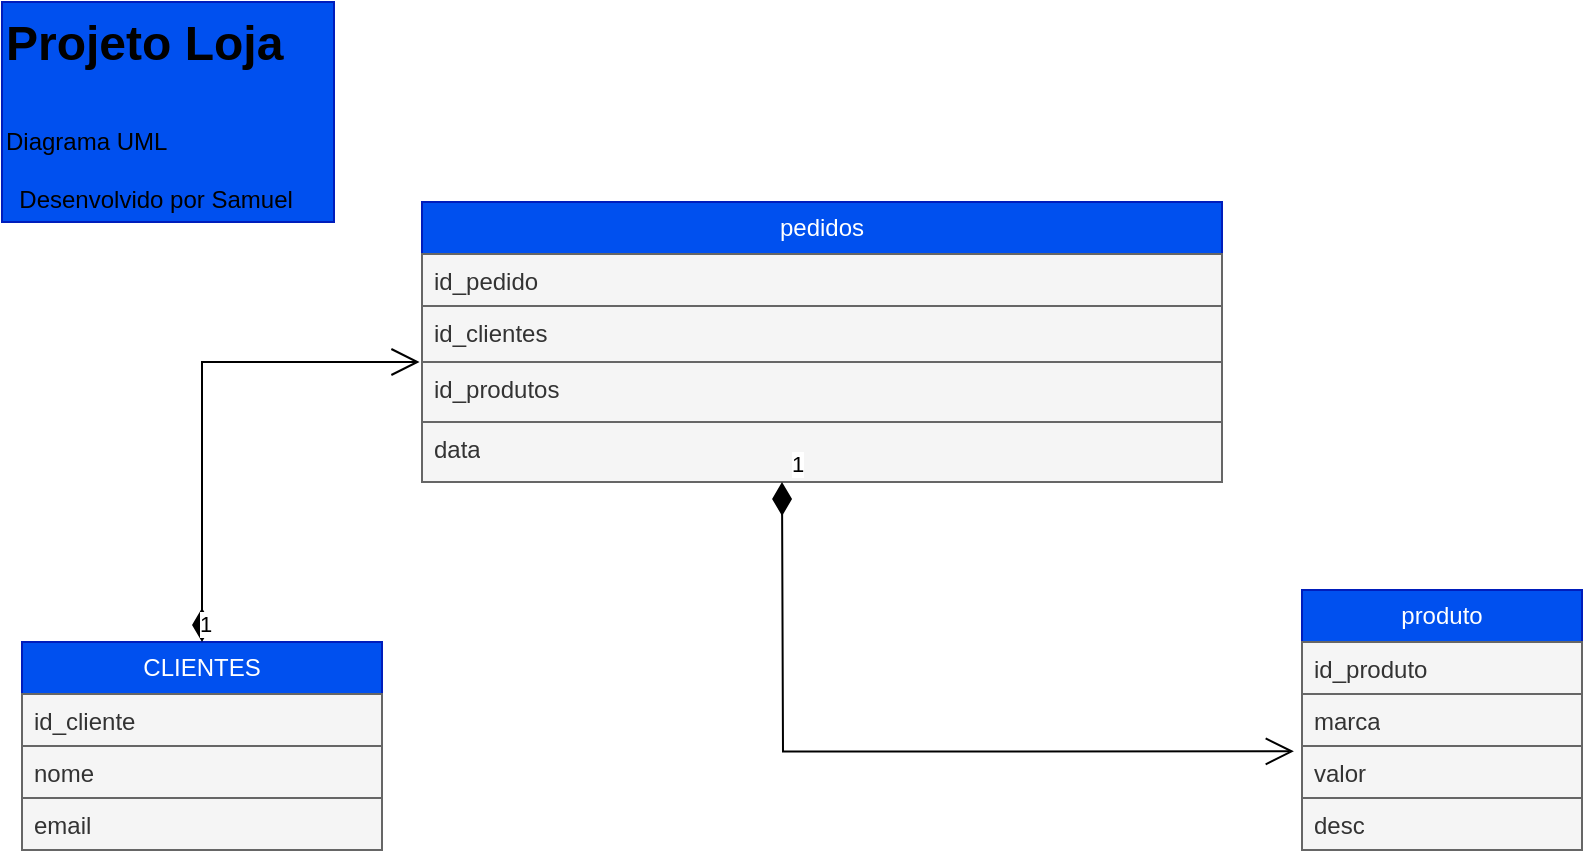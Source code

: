 <mxfile version="26.0.16">
  <diagram name="Página-1" id="e9_0pU-IK-zeUqq-PyyQ">
    <mxGraphModel dx="794" dy="1623" grid="1" gridSize="10" guides="1" tooltips="1" connect="1" arrows="1" fold="1" page="1" pageScale="1" pageWidth="827" pageHeight="1169" math="0" shadow="0">
      <root>
        <mxCell id="0" />
        <mxCell id="1" parent="0" />
        <mxCell id="nAee7PLJndJBKkn0xrwk-5" value="CLIENTES" style="swimlane;fontStyle=0;childLayout=stackLayout;horizontal=1;startSize=26;fillColor=#0050ef;horizontalStack=0;resizeParent=1;resizeParentMax=0;resizeLast=0;collapsible=1;marginBottom=0;whiteSpace=wrap;html=1;fontColor=#ffffff;strokeColor=#001DBC;" vertex="1" parent="1">
          <mxGeometry x="20" y="260" width="180" height="104" as="geometry" />
        </mxCell>
        <mxCell id="nAee7PLJndJBKkn0xrwk-6" value="id_cliente" style="text;strokeColor=#666666;fillColor=#f5f5f5;align=left;verticalAlign=top;spacingLeft=4;spacingRight=4;overflow=hidden;rotatable=0;points=[[0,0.5],[1,0.5]];portConstraint=eastwest;whiteSpace=wrap;html=1;fontColor=#333333;" vertex="1" parent="nAee7PLJndJBKkn0xrwk-5">
          <mxGeometry y="26" width="180" height="26" as="geometry" />
        </mxCell>
        <mxCell id="nAee7PLJndJBKkn0xrwk-7" value="nome" style="text;strokeColor=#666666;fillColor=#f5f5f5;align=left;verticalAlign=top;spacingLeft=4;spacingRight=4;overflow=hidden;rotatable=0;points=[[0,0.5],[1,0.5]];portConstraint=eastwest;whiteSpace=wrap;html=1;fontColor=#333333;" vertex="1" parent="nAee7PLJndJBKkn0xrwk-5">
          <mxGeometry y="52" width="180" height="26" as="geometry" />
        </mxCell>
        <mxCell id="nAee7PLJndJBKkn0xrwk-8" value="email" style="text;strokeColor=#666666;fillColor=#f5f5f5;align=left;verticalAlign=top;spacingLeft=4;spacingRight=4;overflow=hidden;rotatable=0;points=[[0,0.5],[1,0.5]];portConstraint=eastwest;whiteSpace=wrap;html=1;fontColor=#333333;" vertex="1" parent="nAee7PLJndJBKkn0xrwk-5">
          <mxGeometry y="78" width="180" height="26" as="geometry" />
        </mxCell>
        <mxCell id="nAee7PLJndJBKkn0xrwk-9" value="produto" style="swimlane;fontStyle=0;childLayout=stackLayout;horizontal=1;startSize=26;fillColor=#0050ef;horizontalStack=0;resizeParent=1;resizeParentMax=0;resizeLast=0;collapsible=1;marginBottom=0;whiteSpace=wrap;html=1;fontColor=#ffffff;strokeColor=#001DBC;" vertex="1" parent="1">
          <mxGeometry x="660" y="234" width="140" height="130" as="geometry" />
        </mxCell>
        <mxCell id="nAee7PLJndJBKkn0xrwk-10" value="id_produto" style="text;strokeColor=#666666;fillColor=#f5f5f5;align=left;verticalAlign=top;spacingLeft=4;spacingRight=4;overflow=hidden;rotatable=0;points=[[0,0.5],[1,0.5]];portConstraint=eastwest;whiteSpace=wrap;html=1;fontColor=#333333;" vertex="1" parent="nAee7PLJndJBKkn0xrwk-9">
          <mxGeometry y="26" width="140" height="26" as="geometry" />
        </mxCell>
        <mxCell id="nAee7PLJndJBKkn0xrwk-11" value="marca" style="text;strokeColor=#666666;fillColor=#f5f5f5;align=left;verticalAlign=top;spacingLeft=4;spacingRight=4;overflow=hidden;rotatable=0;points=[[0,0.5],[1,0.5]];portConstraint=eastwest;whiteSpace=wrap;html=1;fontColor=#333333;" vertex="1" parent="nAee7PLJndJBKkn0xrwk-9">
          <mxGeometry y="52" width="140" height="26" as="geometry" />
        </mxCell>
        <mxCell id="nAee7PLJndJBKkn0xrwk-12" value="valor&lt;span style=&quot;color: rgba(0, 0, 0, 0); font-family: monospace; font-size: 0px; text-wrap-mode: nowrap;&quot;&gt;%3CmxGraphModel%3E%3Croot%3E%3CmxCell%20id%3D%220%22%2F%3E%3CmxCell%20id%3D%221%22%20parent%3D%220%22%2F%3E%3CmxCell%20id%3D%222%22%20value%3D%22%2B%20field%3A%20type%22%20style%3D%22text%3BstrokeColor%3Dnone%3BfillColor%3Dnone%3Balign%3Dleft%3BverticalAlign%3Dtop%3BspacingLeft%3D4%3BspacingRight%3D4%3Boverflow%3Dhidden%3Brotatable%3D0%3Bpoints%3D%5B%5B0%2C0.5%5D%2C%5B1%2C0.5%5D%5D%3BportConstraint%3Deastwest%3BwhiteSpace%3Dwrap%3Bhtml%3D1%3B%22%20vertex%3D%221%22%20parent%3D%221%22%3E%3CmxGeometry%20x%3D%22280%22%20y%3D%22118%22%20width%3D%22190%22%20height%3D%2232%22%20as%3D%22geometry%22%2F%3E%3C%2FmxCell%3E%3C%2Froot%3E%3C%2FmxGraphModel%3E&lt;/span&gt;&lt;span style=&quot;color: rgba(0, 0, 0, 0); font-family: monospace; font-size: 0px; text-wrap-mode: nowrap;&quot;&gt;%3CmxGraphModel%3E%3Croot%3E%3CmxCell%20id%3D%220%22%2F%3E%3CmxCell%20id%3D%221%22%20parent%3D%220%22%2F%3E%3CmxCell%20id%3D%222%22%20value%3D%22%2B%20field%3A%20type%22%20style%3D%22text%3BstrokeColor%3Dnone%3BfillColor%3Dnone%3Balign%3Dleft%3BverticalAlign%3Dtop%3BspacingLeft%3D4%3BspacingRight%3D4%3Boverflow%3Dhidden%3Brotatable%3D0%3Bpoints%3D%5B%5B0%2C0.5%5D%2C%5B1%2C0.5%5D%5D%3BportConstraint%3Deastwest%3BwhiteSpace%3Dwrap%3Bhtml%3D1%3B%22%20vertex%3D%221%22%20parent%3D%221%22%3E%3CmxGeometry%20x%3D%22280%22%20y%3D%22118%22%20width%3D%22190%22%20height%3D%2232%22%20as%3D%22geometry%22%2F%3E%3C%2FmxCell%3E%3C%2Froot%3E%3C%2FmxGraphModel%3E&lt;/span&gt;" style="text;strokeColor=#666666;fillColor=#f5f5f5;align=left;verticalAlign=top;spacingLeft=4;spacingRight=4;overflow=hidden;rotatable=0;points=[[0,0.5],[1,0.5]];portConstraint=eastwest;whiteSpace=wrap;html=1;fontColor=#333333;" vertex="1" parent="nAee7PLJndJBKkn0xrwk-9">
          <mxGeometry y="78" width="140" height="26" as="geometry" />
        </mxCell>
        <mxCell id="nAee7PLJndJBKkn0xrwk-19" value="desc" style="text;strokeColor=#666666;fillColor=#f5f5f5;align=left;verticalAlign=top;spacingLeft=4;spacingRight=4;overflow=hidden;rotatable=0;points=[[0,0.5],[1,0.5]];portConstraint=eastwest;whiteSpace=wrap;html=1;fontColor=#333333;" vertex="1" parent="nAee7PLJndJBKkn0xrwk-9">
          <mxGeometry y="104" width="140" height="26" as="geometry" />
        </mxCell>
        <mxCell id="nAee7PLJndJBKkn0xrwk-13" value="pedidos" style="swimlane;fontStyle=0;childLayout=stackLayout;horizontal=1;startSize=26;fillColor=#0050ef;horizontalStack=0;resizeParent=1;resizeParentMax=0;resizeLast=0;collapsible=1;marginBottom=0;whiteSpace=wrap;html=1;fontColor=#ffffff;strokeColor=#001DBC;" vertex="1" parent="1">
          <mxGeometry x="220" y="40" width="400" height="140" as="geometry" />
        </mxCell>
        <mxCell id="nAee7PLJndJBKkn0xrwk-14" value="id_pedido" style="text;strokeColor=#666666;fillColor=#f5f5f5;align=left;verticalAlign=top;spacingLeft=4;spacingRight=4;overflow=hidden;rotatable=0;points=[[0,0.5],[1,0.5]];portConstraint=eastwest;whiteSpace=wrap;html=1;fontColor=#333333;" vertex="1" parent="nAee7PLJndJBKkn0xrwk-13">
          <mxGeometry y="26" width="400" height="26" as="geometry" />
        </mxCell>
        <mxCell id="nAee7PLJndJBKkn0xrwk-15" value="id_clientes" style="text;strokeColor=#666666;fillColor=#f5f5f5;align=left;verticalAlign=top;spacingLeft=4;spacingRight=4;overflow=hidden;rotatable=0;points=[[0,0.5],[1,0.5]];portConstraint=eastwest;whiteSpace=wrap;html=1;fontColor=#333333;" vertex="1" parent="nAee7PLJndJBKkn0xrwk-13">
          <mxGeometry y="52" width="400" height="28" as="geometry" />
        </mxCell>
        <mxCell id="nAee7PLJndJBKkn0xrwk-16" value="id_produtos" style="text;strokeColor=#666666;fillColor=#f5f5f5;align=left;verticalAlign=top;spacingLeft=4;spacingRight=4;overflow=hidden;rotatable=0;points=[[0,0.5],[1,0.5]];portConstraint=eastwest;whiteSpace=wrap;html=1;fontColor=#333333;" vertex="1" parent="nAee7PLJndJBKkn0xrwk-13">
          <mxGeometry y="80" width="400" height="30" as="geometry" />
        </mxCell>
        <mxCell id="nAee7PLJndJBKkn0xrwk-18" value="data" style="text;strokeColor=#666666;fillColor=#f5f5f5;align=left;verticalAlign=top;spacingLeft=4;spacingRight=4;overflow=hidden;rotatable=0;points=[[0,0.5],[1,0.5]];portConstraint=eastwest;whiteSpace=wrap;html=1;fontColor=#333333;" vertex="1" parent="nAee7PLJndJBKkn0xrwk-13">
          <mxGeometry y="110" width="400" height="30" as="geometry" />
        </mxCell>
        <mxCell id="nAee7PLJndJBKkn0xrwk-24" value="1" style="endArrow=open;html=1;endSize=12;startArrow=diamondThin;startSize=14;startFill=1;edgeStyle=orthogonalEdgeStyle;align=left;verticalAlign=bottom;rounded=0;exitX=0.5;exitY=0;exitDx=0;exitDy=0;entryX=-0.003;entryY=0;entryDx=0;entryDy=0;entryPerimeter=0;" edge="1" parent="1" source="nAee7PLJndJBKkn0xrwk-5" target="nAee7PLJndJBKkn0xrwk-16">
          <mxGeometry x="-1" y="3" relative="1" as="geometry">
            <mxPoint x="30" y="160" as="sourcePoint" />
            <mxPoint x="190" y="160" as="targetPoint" />
            <Array as="points">
              <mxPoint x="110" y="120" />
            </Array>
          </mxGeometry>
        </mxCell>
        <mxCell id="nAee7PLJndJBKkn0xrwk-28" value="1" style="endArrow=open;html=1;endSize=12;startArrow=diamondThin;startSize=14;startFill=1;edgeStyle=orthogonalEdgeStyle;align=left;verticalAlign=bottom;rounded=0;entryX=-0.029;entryY=0.103;entryDx=0;entryDy=0;entryPerimeter=0;" edge="1" parent="1" target="nAee7PLJndJBKkn0xrwk-12">
          <mxGeometry x="-1" y="3" relative="1" as="geometry">
            <mxPoint x="400" y="180" as="sourcePoint" />
            <mxPoint x="490" y="240" as="targetPoint" />
          </mxGeometry>
        </mxCell>
        <mxCell id="nAee7PLJndJBKkn0xrwk-29" value="&lt;h1 style=&quot;margin-top: 0px;&quot;&gt;&lt;span style=&quot;background-color: transparent; color: light-dark(rgb(0, 0, 0), rgb(255, 255, 255));&quot;&gt;Projeto Loja&lt;/span&gt;&lt;/h1&gt;&lt;h1 style=&quot;margin-top: 0px;&quot;&gt;&lt;span style=&quot;background-color: transparent; color: light-dark(rgb(0, 0, 0), rgb(255, 255, 255)); font-size: 12px; font-weight: normal;&quot;&gt;Diagrama UML&amp;nbsp; &amp;nbsp; &amp;nbsp; &amp;nbsp; &amp;nbsp; &amp;nbsp; &amp;nbsp; &amp;nbsp; &amp;nbsp; &amp;nbsp; &amp;nbsp; &amp;nbsp; &amp;nbsp; Desenvolvido por Samuel&amp;nbsp;&lt;/span&gt;&lt;/h1&gt;" style="text;html=1;whiteSpace=wrap;overflow=hidden;rounded=0;fillColor=#0050ef;strokeColor=#001DBC;fontColor=#ffffff;" vertex="1" parent="1">
          <mxGeometry x="10" y="-60" width="166" height="110" as="geometry" />
        </mxCell>
      </root>
    </mxGraphModel>
  </diagram>
</mxfile>
